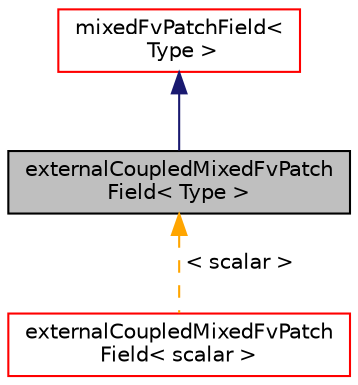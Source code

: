 digraph "externalCoupledMixedFvPatchField&lt; Type &gt;"
{
  bgcolor="transparent";
  edge [fontname="Helvetica",fontsize="10",labelfontname="Helvetica",labelfontsize="10"];
  node [fontname="Helvetica",fontsize="10",shape=record];
  Node1 [label="externalCoupledMixedFvPatch\lField\< Type \>",height=0.2,width=0.4,color="black", fillcolor="grey75", style="filled", fontcolor="black"];
  Node2 -> Node1 [dir="back",color="midnightblue",fontsize="10",style="solid",fontname="Helvetica"];
  Node2 [label="mixedFvPatchField\<\l Type \>",height=0.2,width=0.4,color="red",URL="$a01513.html",tooltip="This boundary condition provides a base class for &#39;mixed&#39; type boundary conditions, i.e. conditions that mix fixed value and patch-normal gradient conditions. "];
  Node1 -> Node3 [dir="back",color="orange",fontsize="10",style="dashed",label=" \< scalar \>" ,fontname="Helvetica"];
  Node3 [label="externalCoupledMixedFvPatch\lField\< scalar \>",height=0.2,width=0.4,color="red",URL="$a00706.html"];
}
